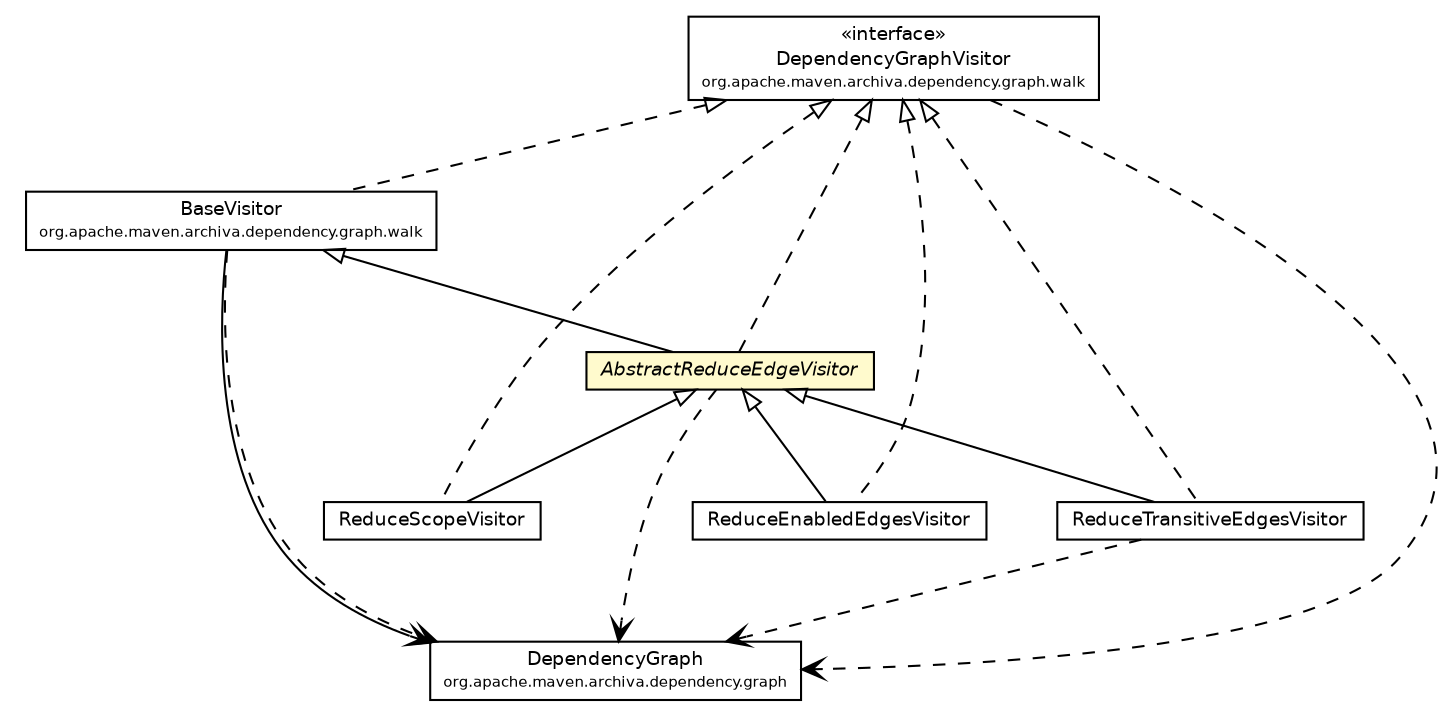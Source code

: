 #!/usr/local/bin/dot
#
# Class diagram 
# Generated by UmlGraph version 4.6 (http://www.spinellis.gr/sw/umlgraph)
#

digraph G {
	edge [fontname="Helvetica",fontsize=10,labelfontname="Helvetica",labelfontsize=10];
	node [fontname="Helvetica",fontsize=10,shape=plaintext];
	// org.apache.maven.archiva.dependency.graph.DependencyGraph
	c139614 [label=<<table border="0" cellborder="1" cellspacing="0" cellpadding="2" port="p" href="../DependencyGraph.html">
		<tr><td><table border="0" cellspacing="0" cellpadding="1">
			<tr><td> DependencyGraph </td></tr>
			<tr><td><font point-size="7.0"> org.apache.maven.archiva.dependency.graph </font></td></tr>
		</table></td></tr>
		</table>>, fontname="Helvetica", fontcolor="black", fontsize=9.0];
	// org.apache.maven.archiva.dependency.graph.tasks.ReduceTransitiveEdgesVisitor
	c139634 [label=<<table border="0" cellborder="1" cellspacing="0" cellpadding="2" port="p" href="./ReduceTransitiveEdgesVisitor.html">
		<tr><td><table border="0" cellspacing="0" cellpadding="1">
			<tr><td> ReduceTransitiveEdgesVisitor </td></tr>
		</table></td></tr>
		</table>>, fontname="Helvetica", fontcolor="black", fontsize=9.0];
	// org.apache.maven.archiva.dependency.graph.tasks.ReduceScopeVisitor
	c139636 [label=<<table border="0" cellborder="1" cellspacing="0" cellpadding="2" port="p" href="./ReduceScopeVisitor.html">
		<tr><td><table border="0" cellspacing="0" cellpadding="1">
			<tr><td> ReduceScopeVisitor </td></tr>
		</table></td></tr>
		</table>>, fontname="Helvetica", fontcolor="black", fontsize=9.0];
	// org.apache.maven.archiva.dependency.graph.tasks.ReduceEnabledEdgesVisitor
	c139638 [label=<<table border="0" cellborder="1" cellspacing="0" cellpadding="2" port="p" href="./ReduceEnabledEdgesVisitor.html">
		<tr><td><table border="0" cellspacing="0" cellpadding="1">
			<tr><td> ReduceEnabledEdgesVisitor </td></tr>
		</table></td></tr>
		</table>>, fontname="Helvetica", fontcolor="black", fontsize=9.0];
	// org.apache.maven.archiva.dependency.graph.tasks.AbstractReduceEdgeVisitor
	c139650 [label=<<table border="0" cellborder="1" cellspacing="0" cellpadding="2" port="p" bgcolor="lemonChiffon" href="./AbstractReduceEdgeVisitor.html">
		<tr><td><table border="0" cellspacing="0" cellpadding="1">
			<tr><td><font face="Helvetica-Oblique"> AbstractReduceEdgeVisitor </font></td></tr>
		</table></td></tr>
		</table>>, fontname="Helvetica", fontcolor="black", fontsize=9.0];
	// org.apache.maven.archiva.dependency.graph.walk.DependencyGraphVisitor
	c139654 [label=<<table border="0" cellborder="1" cellspacing="0" cellpadding="2" port="p" href="../walk/DependencyGraphVisitor.html">
		<tr><td><table border="0" cellspacing="0" cellpadding="1">
			<tr><td> &laquo;interface&raquo; </td></tr>
			<tr><td> DependencyGraphVisitor </td></tr>
			<tr><td><font point-size="7.0"> org.apache.maven.archiva.dependency.graph.walk </font></td></tr>
		</table></td></tr>
		</table>>, fontname="Helvetica", fontcolor="black", fontsize=9.0];
	// org.apache.maven.archiva.dependency.graph.walk.BaseVisitor
	c139655 [label=<<table border="0" cellborder="1" cellspacing="0" cellpadding="2" port="p" href="../walk/BaseVisitor.html">
		<tr><td><table border="0" cellspacing="0" cellpadding="1">
			<tr><td> BaseVisitor </td></tr>
			<tr><td><font point-size="7.0"> org.apache.maven.archiva.dependency.graph.walk </font></td></tr>
		</table></td></tr>
		</table>>, fontname="Helvetica", fontcolor="black", fontsize=9.0];
	//org.apache.maven.archiva.dependency.graph.tasks.ReduceTransitiveEdgesVisitor extends org.apache.maven.archiva.dependency.graph.tasks.AbstractReduceEdgeVisitor
	c139650:p -> c139634:p [dir=back,arrowtail=empty];
	//org.apache.maven.archiva.dependency.graph.tasks.ReduceTransitiveEdgesVisitor implements org.apache.maven.archiva.dependency.graph.walk.DependencyGraphVisitor
	c139654:p -> c139634:p [dir=back,arrowtail=empty,style=dashed];
	//org.apache.maven.archiva.dependency.graph.tasks.ReduceScopeVisitor extends org.apache.maven.archiva.dependency.graph.tasks.AbstractReduceEdgeVisitor
	c139650:p -> c139636:p [dir=back,arrowtail=empty];
	//org.apache.maven.archiva.dependency.graph.tasks.ReduceScopeVisitor implements org.apache.maven.archiva.dependency.graph.walk.DependencyGraphVisitor
	c139654:p -> c139636:p [dir=back,arrowtail=empty,style=dashed];
	//org.apache.maven.archiva.dependency.graph.tasks.ReduceEnabledEdgesVisitor extends org.apache.maven.archiva.dependency.graph.tasks.AbstractReduceEdgeVisitor
	c139650:p -> c139638:p [dir=back,arrowtail=empty];
	//org.apache.maven.archiva.dependency.graph.tasks.ReduceEnabledEdgesVisitor implements org.apache.maven.archiva.dependency.graph.walk.DependencyGraphVisitor
	c139654:p -> c139638:p [dir=back,arrowtail=empty,style=dashed];
	//org.apache.maven.archiva.dependency.graph.tasks.AbstractReduceEdgeVisitor extends org.apache.maven.archiva.dependency.graph.walk.BaseVisitor
	c139655:p -> c139650:p [dir=back,arrowtail=empty];
	//org.apache.maven.archiva.dependency.graph.tasks.AbstractReduceEdgeVisitor implements org.apache.maven.archiva.dependency.graph.walk.DependencyGraphVisitor
	c139654:p -> c139650:p [dir=back,arrowtail=empty,style=dashed];
	//org.apache.maven.archiva.dependency.graph.walk.BaseVisitor implements org.apache.maven.archiva.dependency.graph.walk.DependencyGraphVisitor
	c139654:p -> c139655:p [dir=back,arrowtail=empty,style=dashed];
	// org.apache.maven.archiva.dependency.graph.walk.BaseVisitor NAVASSOC org.apache.maven.archiva.dependency.graph.DependencyGraph
	c139655:p -> c139614:p [taillabel="", label="", headlabel="", fontname="Helvetica", fontcolor="black", fontsize=10.0, color="black", arrowhead=open];
	// org.apache.maven.archiva.dependency.graph.tasks.ReduceTransitiveEdgesVisitor DEPEND org.apache.maven.archiva.dependency.graph.DependencyGraph
	c139634:p -> c139614:p [taillabel="", label="", headlabel="", fontname="Helvetica", fontcolor="black", fontsize=10.0, color="black", arrowhead=open, style=dashed];
	// org.apache.maven.archiva.dependency.graph.tasks.AbstractReduceEdgeVisitor DEPEND org.apache.maven.archiva.dependency.graph.DependencyGraph
	c139650:p -> c139614:p [taillabel="", label="", headlabel="", fontname="Helvetica", fontcolor="black", fontsize=10.0, color="black", arrowhead=open, style=dashed];
	// org.apache.maven.archiva.dependency.graph.walk.DependencyGraphVisitor DEPEND org.apache.maven.archiva.dependency.graph.DependencyGraph
	c139654:p -> c139614:p [taillabel="", label="", headlabel="", fontname="Helvetica", fontcolor="black", fontsize=10.0, color="black", arrowhead=open, style=dashed];
	// org.apache.maven.archiva.dependency.graph.walk.BaseVisitor DEPEND org.apache.maven.archiva.dependency.graph.DependencyGraph
	c139655:p -> c139614:p [taillabel="", label="", headlabel="", fontname="Helvetica", fontcolor="black", fontsize=10.0, color="black", arrowhead=open, style=dashed];
}

